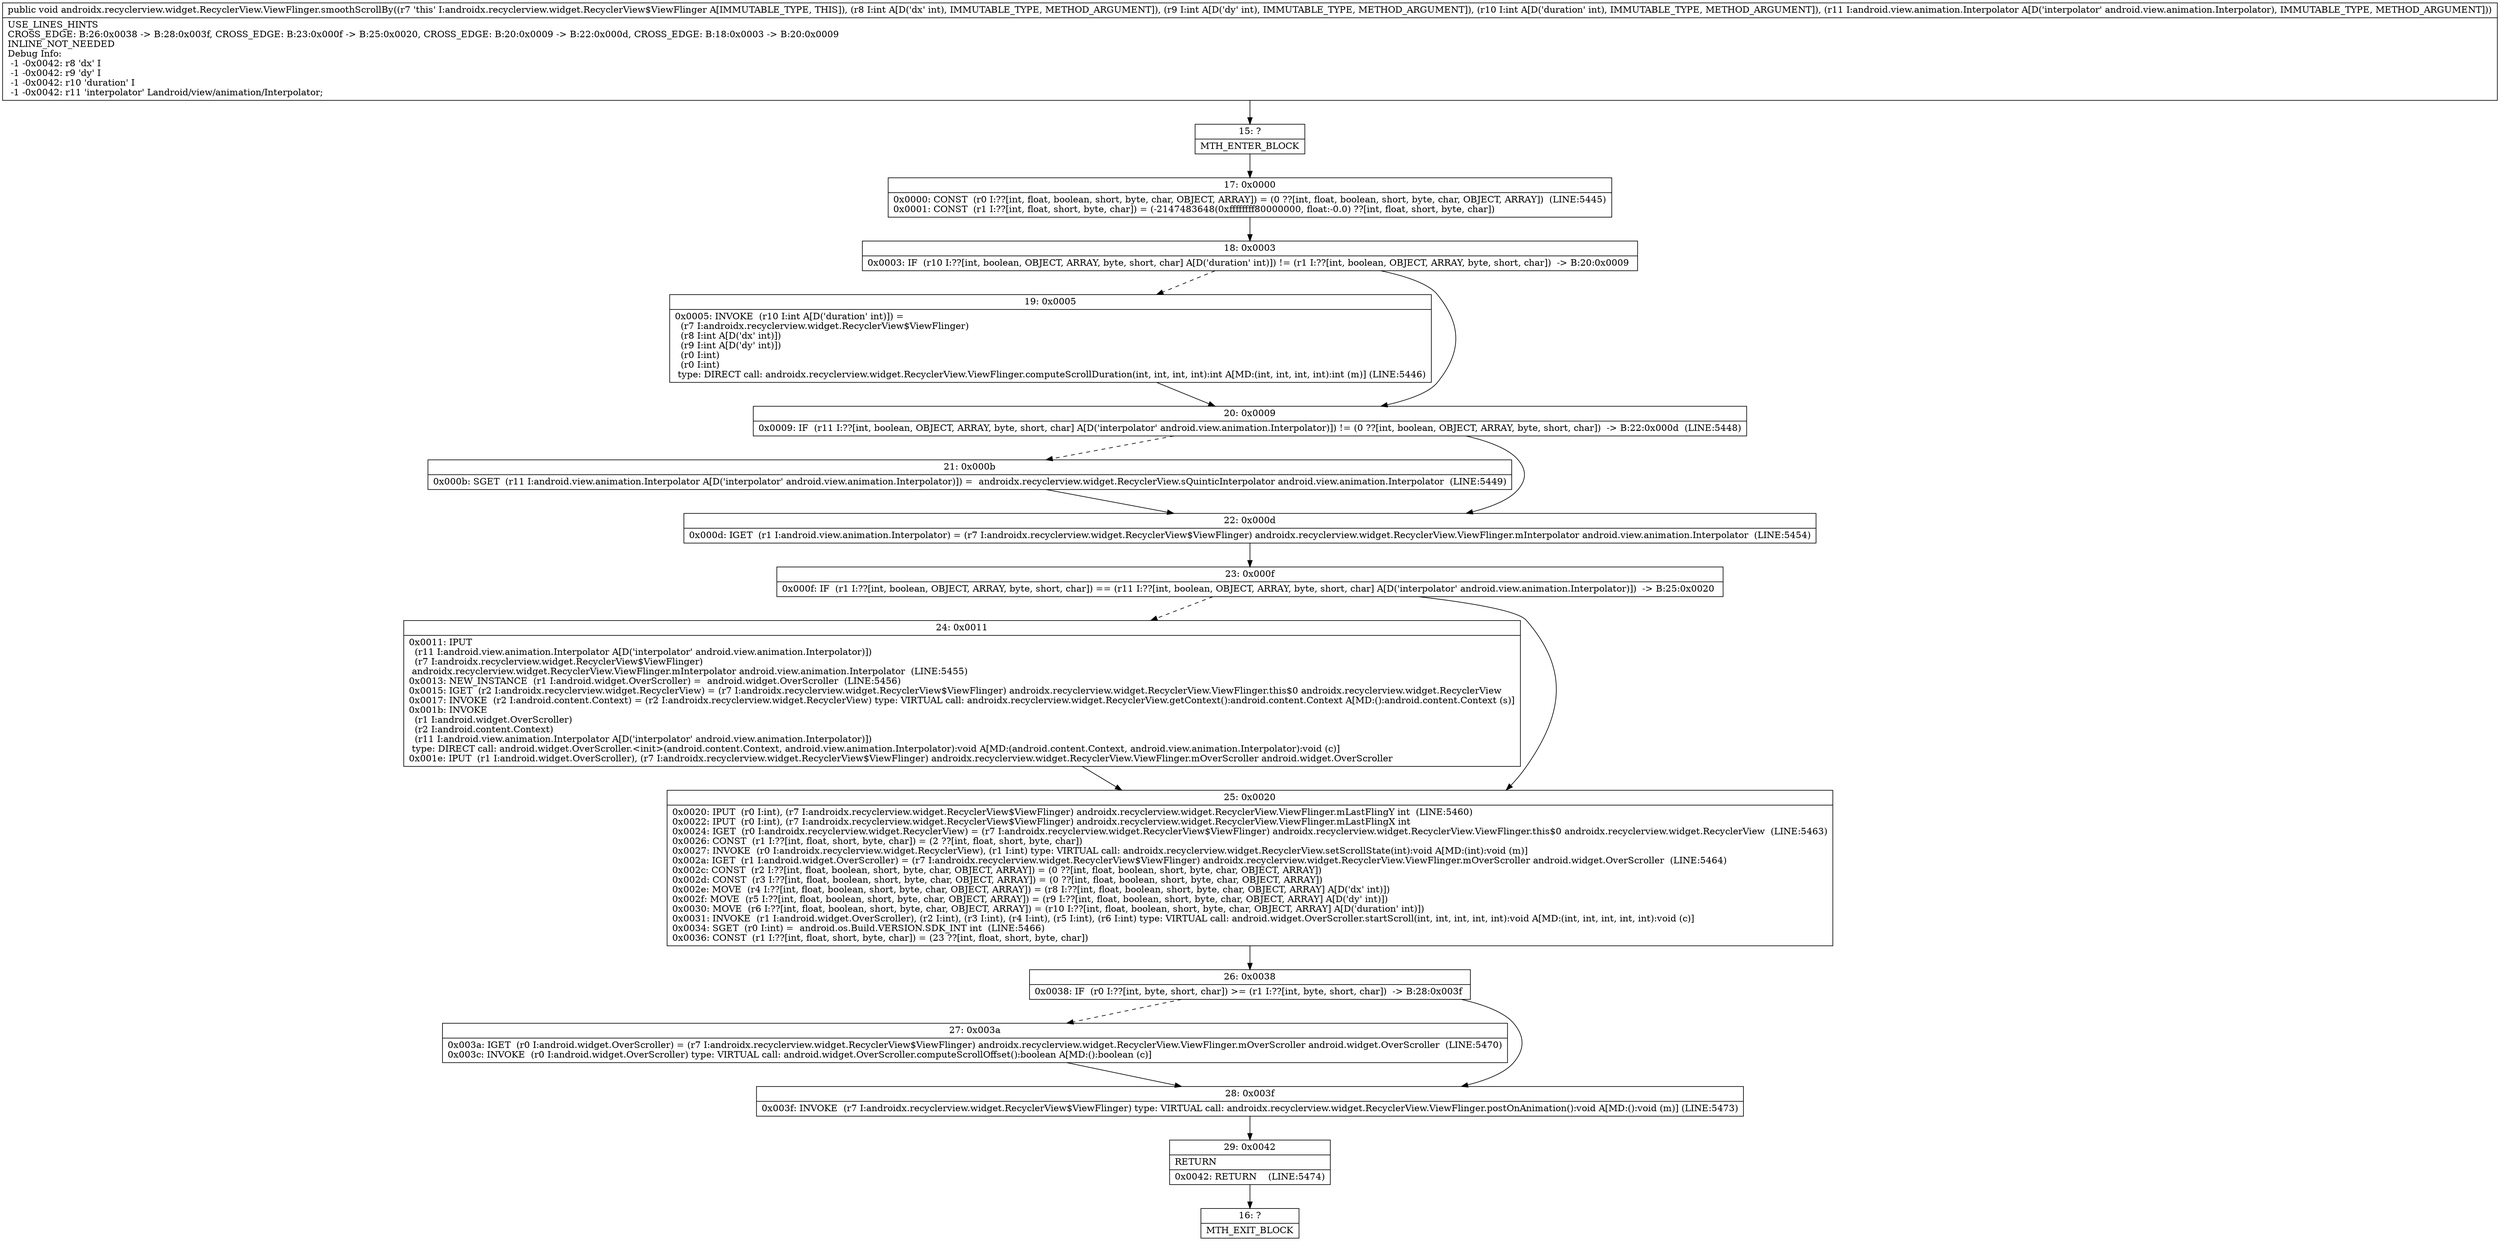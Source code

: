 digraph "CFG forandroidx.recyclerview.widget.RecyclerView.ViewFlinger.smoothScrollBy(IIILandroid\/view\/animation\/Interpolator;)V" {
Node_15 [shape=record,label="{15\:\ ?|MTH_ENTER_BLOCK\l}"];
Node_17 [shape=record,label="{17\:\ 0x0000|0x0000: CONST  (r0 I:??[int, float, boolean, short, byte, char, OBJECT, ARRAY]) = (0 ??[int, float, boolean, short, byte, char, OBJECT, ARRAY])  (LINE:5445)\l0x0001: CONST  (r1 I:??[int, float, short, byte, char]) = (\-2147483648(0xffffffff80000000, float:\-0.0) ??[int, float, short, byte, char]) \l}"];
Node_18 [shape=record,label="{18\:\ 0x0003|0x0003: IF  (r10 I:??[int, boolean, OBJECT, ARRAY, byte, short, char] A[D('duration' int)]) != (r1 I:??[int, boolean, OBJECT, ARRAY, byte, short, char])  \-\> B:20:0x0009 \l}"];
Node_19 [shape=record,label="{19\:\ 0x0005|0x0005: INVOKE  (r10 I:int A[D('duration' int)]) = \l  (r7 I:androidx.recyclerview.widget.RecyclerView$ViewFlinger)\l  (r8 I:int A[D('dx' int)])\l  (r9 I:int A[D('dy' int)])\l  (r0 I:int)\l  (r0 I:int)\l type: DIRECT call: androidx.recyclerview.widget.RecyclerView.ViewFlinger.computeScrollDuration(int, int, int, int):int A[MD:(int, int, int, int):int (m)] (LINE:5446)\l}"];
Node_20 [shape=record,label="{20\:\ 0x0009|0x0009: IF  (r11 I:??[int, boolean, OBJECT, ARRAY, byte, short, char] A[D('interpolator' android.view.animation.Interpolator)]) != (0 ??[int, boolean, OBJECT, ARRAY, byte, short, char])  \-\> B:22:0x000d  (LINE:5448)\l}"];
Node_21 [shape=record,label="{21\:\ 0x000b|0x000b: SGET  (r11 I:android.view.animation.Interpolator A[D('interpolator' android.view.animation.Interpolator)]) =  androidx.recyclerview.widget.RecyclerView.sQuinticInterpolator android.view.animation.Interpolator  (LINE:5449)\l}"];
Node_22 [shape=record,label="{22\:\ 0x000d|0x000d: IGET  (r1 I:android.view.animation.Interpolator) = (r7 I:androidx.recyclerview.widget.RecyclerView$ViewFlinger) androidx.recyclerview.widget.RecyclerView.ViewFlinger.mInterpolator android.view.animation.Interpolator  (LINE:5454)\l}"];
Node_23 [shape=record,label="{23\:\ 0x000f|0x000f: IF  (r1 I:??[int, boolean, OBJECT, ARRAY, byte, short, char]) == (r11 I:??[int, boolean, OBJECT, ARRAY, byte, short, char] A[D('interpolator' android.view.animation.Interpolator)])  \-\> B:25:0x0020 \l}"];
Node_24 [shape=record,label="{24\:\ 0x0011|0x0011: IPUT  \l  (r11 I:android.view.animation.Interpolator A[D('interpolator' android.view.animation.Interpolator)])\l  (r7 I:androidx.recyclerview.widget.RecyclerView$ViewFlinger)\l androidx.recyclerview.widget.RecyclerView.ViewFlinger.mInterpolator android.view.animation.Interpolator  (LINE:5455)\l0x0013: NEW_INSTANCE  (r1 I:android.widget.OverScroller) =  android.widget.OverScroller  (LINE:5456)\l0x0015: IGET  (r2 I:androidx.recyclerview.widget.RecyclerView) = (r7 I:androidx.recyclerview.widget.RecyclerView$ViewFlinger) androidx.recyclerview.widget.RecyclerView.ViewFlinger.this$0 androidx.recyclerview.widget.RecyclerView \l0x0017: INVOKE  (r2 I:android.content.Context) = (r2 I:androidx.recyclerview.widget.RecyclerView) type: VIRTUAL call: androidx.recyclerview.widget.RecyclerView.getContext():android.content.Context A[MD:():android.content.Context (s)]\l0x001b: INVOKE  \l  (r1 I:android.widget.OverScroller)\l  (r2 I:android.content.Context)\l  (r11 I:android.view.animation.Interpolator A[D('interpolator' android.view.animation.Interpolator)])\l type: DIRECT call: android.widget.OverScroller.\<init\>(android.content.Context, android.view.animation.Interpolator):void A[MD:(android.content.Context, android.view.animation.Interpolator):void (c)]\l0x001e: IPUT  (r1 I:android.widget.OverScroller), (r7 I:androidx.recyclerview.widget.RecyclerView$ViewFlinger) androidx.recyclerview.widget.RecyclerView.ViewFlinger.mOverScroller android.widget.OverScroller \l}"];
Node_25 [shape=record,label="{25\:\ 0x0020|0x0020: IPUT  (r0 I:int), (r7 I:androidx.recyclerview.widget.RecyclerView$ViewFlinger) androidx.recyclerview.widget.RecyclerView.ViewFlinger.mLastFlingY int  (LINE:5460)\l0x0022: IPUT  (r0 I:int), (r7 I:androidx.recyclerview.widget.RecyclerView$ViewFlinger) androidx.recyclerview.widget.RecyclerView.ViewFlinger.mLastFlingX int \l0x0024: IGET  (r0 I:androidx.recyclerview.widget.RecyclerView) = (r7 I:androidx.recyclerview.widget.RecyclerView$ViewFlinger) androidx.recyclerview.widget.RecyclerView.ViewFlinger.this$0 androidx.recyclerview.widget.RecyclerView  (LINE:5463)\l0x0026: CONST  (r1 I:??[int, float, short, byte, char]) = (2 ??[int, float, short, byte, char]) \l0x0027: INVOKE  (r0 I:androidx.recyclerview.widget.RecyclerView), (r1 I:int) type: VIRTUAL call: androidx.recyclerview.widget.RecyclerView.setScrollState(int):void A[MD:(int):void (m)]\l0x002a: IGET  (r1 I:android.widget.OverScroller) = (r7 I:androidx.recyclerview.widget.RecyclerView$ViewFlinger) androidx.recyclerview.widget.RecyclerView.ViewFlinger.mOverScroller android.widget.OverScroller  (LINE:5464)\l0x002c: CONST  (r2 I:??[int, float, boolean, short, byte, char, OBJECT, ARRAY]) = (0 ??[int, float, boolean, short, byte, char, OBJECT, ARRAY]) \l0x002d: CONST  (r3 I:??[int, float, boolean, short, byte, char, OBJECT, ARRAY]) = (0 ??[int, float, boolean, short, byte, char, OBJECT, ARRAY]) \l0x002e: MOVE  (r4 I:??[int, float, boolean, short, byte, char, OBJECT, ARRAY]) = (r8 I:??[int, float, boolean, short, byte, char, OBJECT, ARRAY] A[D('dx' int)]) \l0x002f: MOVE  (r5 I:??[int, float, boolean, short, byte, char, OBJECT, ARRAY]) = (r9 I:??[int, float, boolean, short, byte, char, OBJECT, ARRAY] A[D('dy' int)]) \l0x0030: MOVE  (r6 I:??[int, float, boolean, short, byte, char, OBJECT, ARRAY]) = (r10 I:??[int, float, boolean, short, byte, char, OBJECT, ARRAY] A[D('duration' int)]) \l0x0031: INVOKE  (r1 I:android.widget.OverScroller), (r2 I:int), (r3 I:int), (r4 I:int), (r5 I:int), (r6 I:int) type: VIRTUAL call: android.widget.OverScroller.startScroll(int, int, int, int, int):void A[MD:(int, int, int, int, int):void (c)]\l0x0034: SGET  (r0 I:int) =  android.os.Build.VERSION.SDK_INT int  (LINE:5466)\l0x0036: CONST  (r1 I:??[int, float, short, byte, char]) = (23 ??[int, float, short, byte, char]) \l}"];
Node_26 [shape=record,label="{26\:\ 0x0038|0x0038: IF  (r0 I:??[int, byte, short, char]) \>= (r1 I:??[int, byte, short, char])  \-\> B:28:0x003f \l}"];
Node_27 [shape=record,label="{27\:\ 0x003a|0x003a: IGET  (r0 I:android.widget.OverScroller) = (r7 I:androidx.recyclerview.widget.RecyclerView$ViewFlinger) androidx.recyclerview.widget.RecyclerView.ViewFlinger.mOverScroller android.widget.OverScroller  (LINE:5470)\l0x003c: INVOKE  (r0 I:android.widget.OverScroller) type: VIRTUAL call: android.widget.OverScroller.computeScrollOffset():boolean A[MD:():boolean (c)]\l}"];
Node_28 [shape=record,label="{28\:\ 0x003f|0x003f: INVOKE  (r7 I:androidx.recyclerview.widget.RecyclerView$ViewFlinger) type: VIRTUAL call: androidx.recyclerview.widget.RecyclerView.ViewFlinger.postOnAnimation():void A[MD:():void (m)] (LINE:5473)\l}"];
Node_29 [shape=record,label="{29\:\ 0x0042|RETURN\l|0x0042: RETURN    (LINE:5474)\l}"];
Node_16 [shape=record,label="{16\:\ ?|MTH_EXIT_BLOCK\l}"];
MethodNode[shape=record,label="{public void androidx.recyclerview.widget.RecyclerView.ViewFlinger.smoothScrollBy((r7 'this' I:androidx.recyclerview.widget.RecyclerView$ViewFlinger A[IMMUTABLE_TYPE, THIS]), (r8 I:int A[D('dx' int), IMMUTABLE_TYPE, METHOD_ARGUMENT]), (r9 I:int A[D('dy' int), IMMUTABLE_TYPE, METHOD_ARGUMENT]), (r10 I:int A[D('duration' int), IMMUTABLE_TYPE, METHOD_ARGUMENT]), (r11 I:android.view.animation.Interpolator A[D('interpolator' android.view.animation.Interpolator), IMMUTABLE_TYPE, METHOD_ARGUMENT]))  | USE_LINES_HINTS\lCROSS_EDGE: B:26:0x0038 \-\> B:28:0x003f, CROSS_EDGE: B:23:0x000f \-\> B:25:0x0020, CROSS_EDGE: B:20:0x0009 \-\> B:22:0x000d, CROSS_EDGE: B:18:0x0003 \-\> B:20:0x0009\lINLINE_NOT_NEEDED\lDebug Info:\l  \-1 \-0x0042: r8 'dx' I\l  \-1 \-0x0042: r9 'dy' I\l  \-1 \-0x0042: r10 'duration' I\l  \-1 \-0x0042: r11 'interpolator' Landroid\/view\/animation\/Interpolator;\l}"];
MethodNode -> Node_15;Node_15 -> Node_17;
Node_17 -> Node_18;
Node_18 -> Node_19[style=dashed];
Node_18 -> Node_20;
Node_19 -> Node_20;
Node_20 -> Node_21[style=dashed];
Node_20 -> Node_22;
Node_21 -> Node_22;
Node_22 -> Node_23;
Node_23 -> Node_24[style=dashed];
Node_23 -> Node_25;
Node_24 -> Node_25;
Node_25 -> Node_26;
Node_26 -> Node_27[style=dashed];
Node_26 -> Node_28;
Node_27 -> Node_28;
Node_28 -> Node_29;
Node_29 -> Node_16;
}

